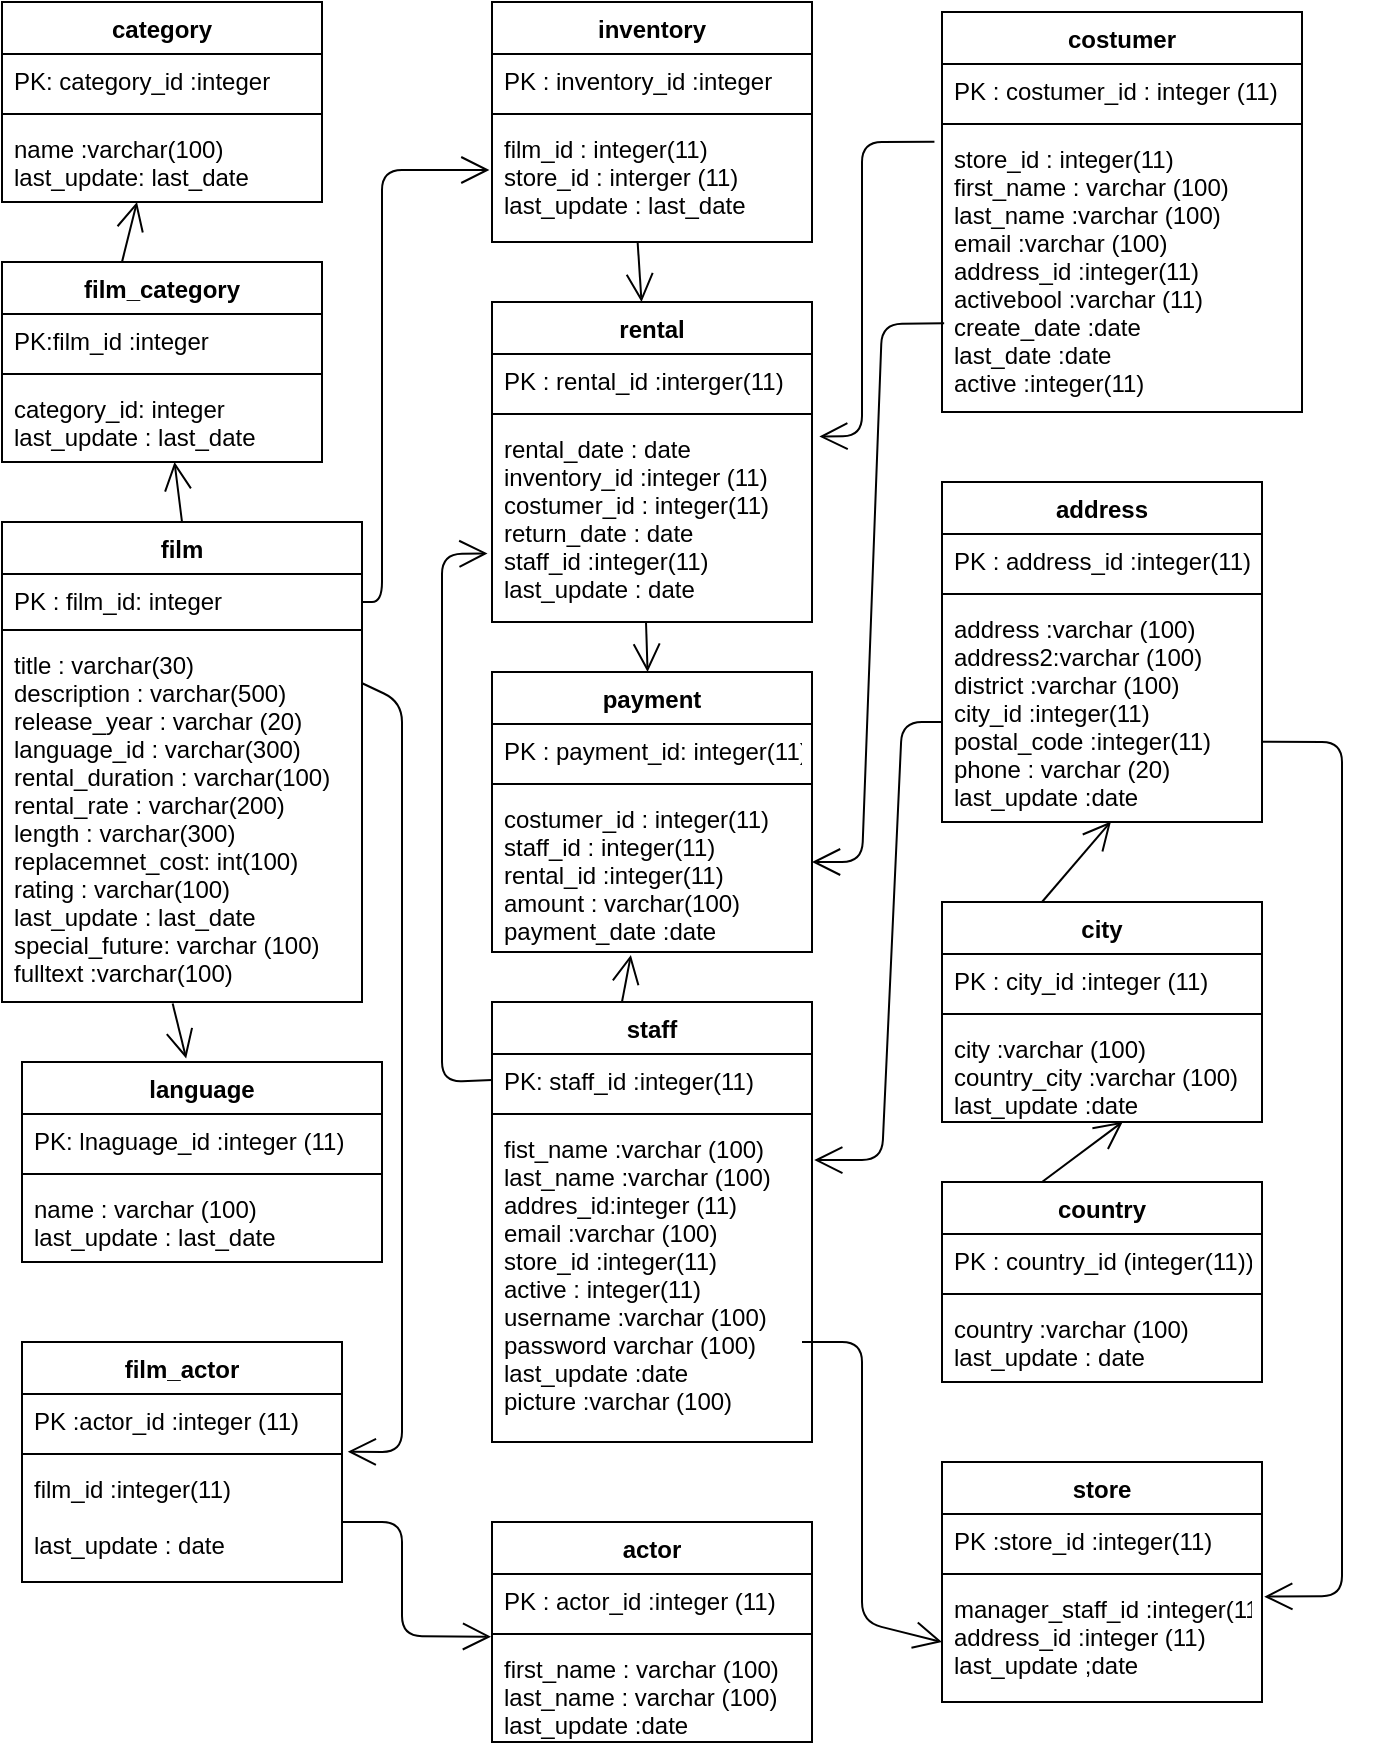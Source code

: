 <mxfile version="13.9.2" type="device"><diagram id="o5jCzAkS23YKbQ7QtKgR" name="Page-1"><mxGraphModel dx="713" dy="381" grid="1" gridSize="10" guides="1" tooltips="1" connect="1" arrows="1" fold="1" page="1" pageScale="1" pageWidth="850" pageHeight="1100" math="0" shadow="0"><root><mxCell id="0"/><mxCell id="1" parent="0"/><mxCell id="HD-MMSQIwi6zwZcF85LL-1" value="film" style="swimlane;fontStyle=1;align=center;verticalAlign=top;childLayout=stackLayout;horizontal=1;startSize=26;horizontalStack=0;resizeParent=1;resizeParentMax=0;resizeLast=0;collapsible=1;marginBottom=0;strokeWidth=1;" vertex="1" parent="1"><mxGeometry x="20" y="270" width="180" height="240" as="geometry"><mxRectangle x="340" y="220" width="50" height="26" as="alternateBounds"/></mxGeometry></mxCell><mxCell id="HD-MMSQIwi6zwZcF85LL-2" value="PK : film_id: integer" style="text;strokeColor=none;fillColor=none;align=left;verticalAlign=top;spacingLeft=4;spacingRight=4;overflow=hidden;rotatable=0;points=[[0,0.5],[1,0.5]];portConstraint=eastwest;" vertex="1" parent="HD-MMSQIwi6zwZcF85LL-1"><mxGeometry y="26" width="180" height="24" as="geometry"/></mxCell><mxCell id="HD-MMSQIwi6zwZcF85LL-3" value="" style="line;strokeWidth=1;fillColor=none;align=left;verticalAlign=middle;spacingTop=-1;spacingLeft=3;spacingRight=3;rotatable=0;labelPosition=right;points=[];portConstraint=eastwest;" vertex="1" parent="HD-MMSQIwi6zwZcF85LL-1"><mxGeometry y="50" width="180" height="8" as="geometry"/></mxCell><mxCell id="HD-MMSQIwi6zwZcF85LL-4" value="title : varchar(30)&#xA;description : varchar(500)&#xA;release_year : varchar (20)&#xA;language_id : varchar(300)&#xA;rental_duration : varchar(100)&#xA;rental_rate : varchar(200)&#xA;length : varchar(300)&#xA;replacemnet_cost: int(100)&#xA;rating : varchar(100)&#xA;last_update : last_date&#xA;special_future: varchar (100)&#xA;fulltext :varchar(100)&#xA;&#xA;&#xA;" style="text;strokeColor=none;fillColor=none;align=left;verticalAlign=top;spacingLeft=4;spacingRight=4;overflow=hidden;rotatable=0;points=[[0,0.5],[1,0.5]];portConstraint=eastwest;" vertex="1" parent="HD-MMSQIwi6zwZcF85LL-1"><mxGeometry y="58" width="180" height="182" as="geometry"/></mxCell><mxCell id="HD-MMSQIwi6zwZcF85LL-11" value="film_category" style="swimlane;fontStyle=1;align=center;verticalAlign=top;childLayout=stackLayout;horizontal=1;startSize=26;horizontalStack=0;resizeParent=1;resizeParentMax=0;resizeLast=0;collapsible=1;marginBottom=0;strokeWidth=1;" vertex="1" parent="1"><mxGeometry x="20" y="140" width="160" height="100" as="geometry"/></mxCell><mxCell id="HD-MMSQIwi6zwZcF85LL-22" value="" style="endArrow=open;endFill=1;endSize=12;html=1;" edge="1" parent="HD-MMSQIwi6zwZcF85LL-11" target="HD-MMSQIwi6zwZcF85LL-15"><mxGeometry width="160" relative="1" as="geometry"><mxPoint x="60" as="sourcePoint"/><mxPoint x="220" as="targetPoint"/></mxGeometry></mxCell><mxCell id="HD-MMSQIwi6zwZcF85LL-12" value="PK:film_id :integer" style="text;strokeColor=none;fillColor=none;align=left;verticalAlign=top;spacingLeft=4;spacingRight=4;overflow=hidden;rotatable=0;points=[[0,0.5],[1,0.5]];portConstraint=eastwest;" vertex="1" parent="HD-MMSQIwi6zwZcF85LL-11"><mxGeometry y="26" width="160" height="26" as="geometry"/></mxCell><mxCell id="HD-MMSQIwi6zwZcF85LL-13" value="" style="line;strokeWidth=1;fillColor=none;align=left;verticalAlign=middle;spacingTop=-1;spacingLeft=3;spacingRight=3;rotatable=0;labelPosition=right;points=[];portConstraint=eastwest;" vertex="1" parent="HD-MMSQIwi6zwZcF85LL-11"><mxGeometry y="52" width="160" height="8" as="geometry"/></mxCell><mxCell id="HD-MMSQIwi6zwZcF85LL-14" value="category_id: integer&#xA;last_update : last_date&#xA;" style="text;strokeColor=none;fillColor=none;align=left;verticalAlign=top;spacingLeft=4;spacingRight=4;overflow=hidden;rotatable=0;points=[[0,0.5],[1,0.5]];portConstraint=eastwest;" vertex="1" parent="HD-MMSQIwi6zwZcF85LL-11"><mxGeometry y="60" width="160" height="40" as="geometry"/></mxCell><mxCell id="HD-MMSQIwi6zwZcF85LL-15" value="category" style="swimlane;fontStyle=1;align=center;verticalAlign=top;childLayout=stackLayout;horizontal=1;startSize=26;horizontalStack=0;resizeParent=1;resizeParentMax=0;resizeLast=0;collapsible=1;marginBottom=0;strokeWidth=1;" vertex="1" parent="1"><mxGeometry x="20" y="10" width="160" height="100" as="geometry"/></mxCell><mxCell id="HD-MMSQIwi6zwZcF85LL-16" value="PK: category_id :integer" style="text;strokeColor=none;fillColor=none;align=left;verticalAlign=top;spacingLeft=4;spacingRight=4;overflow=hidden;rotatable=0;points=[[0,0.5],[1,0.5]];portConstraint=eastwest;" vertex="1" parent="HD-MMSQIwi6zwZcF85LL-15"><mxGeometry y="26" width="160" height="26" as="geometry"/></mxCell><mxCell id="HD-MMSQIwi6zwZcF85LL-17" value="" style="line;strokeWidth=1;fillColor=none;align=left;verticalAlign=middle;spacingTop=-1;spacingLeft=3;spacingRight=3;rotatable=0;labelPosition=right;points=[];portConstraint=eastwest;" vertex="1" parent="HD-MMSQIwi6zwZcF85LL-15"><mxGeometry y="52" width="160" height="8" as="geometry"/></mxCell><mxCell id="HD-MMSQIwi6zwZcF85LL-18" value="name :varchar(100)&#xA;last_update: last_date&#xA;" style="text;strokeColor=none;fillColor=none;align=left;verticalAlign=top;spacingLeft=4;spacingRight=4;overflow=hidden;rotatable=0;points=[[0,0.5],[1,0.5]];portConstraint=eastwest;" vertex="1" parent="HD-MMSQIwi6zwZcF85LL-15"><mxGeometry y="60" width="160" height="40" as="geometry"/></mxCell><mxCell id="HD-MMSQIwi6zwZcF85LL-21" value="" style="endArrow=open;endFill=1;endSize=12;html=1;exitX=0.5;exitY=0;exitDx=0;exitDy=0;" edge="1" parent="1" source="HD-MMSQIwi6zwZcF85LL-1" target="HD-MMSQIwi6zwZcF85LL-11"><mxGeometry width="160" relative="1" as="geometry"><mxPoint x="210" y="260" as="sourcePoint"/><mxPoint x="370" y="260" as="targetPoint"/></mxGeometry></mxCell><mxCell id="HD-MMSQIwi6zwZcF85LL-23" value="language" style="swimlane;fontStyle=1;align=center;verticalAlign=top;childLayout=stackLayout;horizontal=1;startSize=26;horizontalStack=0;resizeParent=1;resizeParentMax=0;resizeLast=0;collapsible=1;marginBottom=0;strokeWidth=1;" vertex="1" parent="1"><mxGeometry x="30" y="540" width="180" height="100" as="geometry"/></mxCell><mxCell id="HD-MMSQIwi6zwZcF85LL-24" value="PK: lnaguage_id :integer (11)" style="text;strokeColor=none;fillColor=none;align=left;verticalAlign=top;spacingLeft=4;spacingRight=4;overflow=hidden;rotatable=0;points=[[0,0.5],[1,0.5]];portConstraint=eastwest;" vertex="1" parent="HD-MMSQIwi6zwZcF85LL-23"><mxGeometry y="26" width="180" height="26" as="geometry"/></mxCell><mxCell id="HD-MMSQIwi6zwZcF85LL-25" value="" style="line;strokeWidth=1;fillColor=none;align=left;verticalAlign=middle;spacingTop=-1;spacingLeft=3;spacingRight=3;rotatable=0;labelPosition=right;points=[];portConstraint=eastwest;" vertex="1" parent="HD-MMSQIwi6zwZcF85LL-23"><mxGeometry y="52" width="180" height="8" as="geometry"/></mxCell><mxCell id="HD-MMSQIwi6zwZcF85LL-26" value="name : varchar (100)&#xA;last_update : last_date&#xA;" style="text;strokeColor=none;fillColor=none;align=left;verticalAlign=top;spacingLeft=4;spacingRight=4;overflow=hidden;rotatable=0;points=[[0,0.5],[1,0.5]];portConstraint=eastwest;" vertex="1" parent="HD-MMSQIwi6zwZcF85LL-23"><mxGeometry y="60" width="180" height="40" as="geometry"/></mxCell><mxCell id="HD-MMSQIwi6zwZcF85LL-27" value="inventory" style="swimlane;fontStyle=1;align=center;verticalAlign=top;childLayout=stackLayout;horizontal=1;startSize=26;horizontalStack=0;resizeParent=1;resizeParentMax=0;resizeLast=0;collapsible=1;marginBottom=0;strokeWidth=1;" vertex="1" parent="1"><mxGeometry x="265" y="10" width="160" height="120" as="geometry"/></mxCell><mxCell id="HD-MMSQIwi6zwZcF85LL-28" value="PK : inventory_id :integer" style="text;strokeColor=none;fillColor=none;align=left;verticalAlign=top;spacingLeft=4;spacingRight=4;overflow=hidden;rotatable=0;points=[[0,0.5],[1,0.5]];portConstraint=eastwest;" vertex="1" parent="HD-MMSQIwi6zwZcF85LL-27"><mxGeometry y="26" width="160" height="26" as="geometry"/></mxCell><mxCell id="HD-MMSQIwi6zwZcF85LL-29" value="" style="line;strokeWidth=1;fillColor=none;align=left;verticalAlign=middle;spacingTop=-1;spacingLeft=3;spacingRight=3;rotatable=0;labelPosition=right;points=[];portConstraint=eastwest;" vertex="1" parent="HD-MMSQIwi6zwZcF85LL-27"><mxGeometry y="52" width="160" height="8" as="geometry"/></mxCell><mxCell id="HD-MMSQIwi6zwZcF85LL-30" value="film_id : integer(11)&#xA;store_id : interger (11)&#xA;last_update : last_date&#xA;" style="text;strokeColor=none;fillColor=none;align=left;verticalAlign=top;spacingLeft=4;spacingRight=4;overflow=hidden;rotatable=0;points=[[0,0.5],[1,0.5]];portConstraint=eastwest;" vertex="1" parent="HD-MMSQIwi6zwZcF85LL-27"><mxGeometry y="60" width="160" height="60" as="geometry"/></mxCell><mxCell id="HD-MMSQIwi6zwZcF85LL-31" value="rental" style="swimlane;fontStyle=1;align=center;verticalAlign=top;childLayout=stackLayout;horizontal=1;startSize=26;horizontalStack=0;resizeParent=1;resizeParentMax=0;resizeLast=0;collapsible=1;marginBottom=0;strokeWidth=1;" vertex="1" parent="1"><mxGeometry x="265" y="160" width="160" height="160" as="geometry"/></mxCell><mxCell id="HD-MMSQIwi6zwZcF85LL-32" value="PK : rental_id :interger(11)" style="text;strokeColor=none;fillColor=none;align=left;verticalAlign=top;spacingLeft=4;spacingRight=4;overflow=hidden;rotatable=0;points=[[0,0.5],[1,0.5]];portConstraint=eastwest;" vertex="1" parent="HD-MMSQIwi6zwZcF85LL-31"><mxGeometry y="26" width="160" height="26" as="geometry"/></mxCell><mxCell id="HD-MMSQIwi6zwZcF85LL-33" value="" style="line;strokeWidth=1;fillColor=none;align=left;verticalAlign=middle;spacingTop=-1;spacingLeft=3;spacingRight=3;rotatable=0;labelPosition=right;points=[];portConstraint=eastwest;" vertex="1" parent="HD-MMSQIwi6zwZcF85LL-31"><mxGeometry y="52" width="160" height="8" as="geometry"/></mxCell><mxCell id="HD-MMSQIwi6zwZcF85LL-34" value="rental_date : date&#xA;inventory_id :integer (11)&#xA;costumer_id : integer(11)&#xA;return_date : date&#xA;staff_id :integer(11)&#xA;last_update : date&#xA;&#xA;" style="text;strokeColor=none;fillColor=none;align=left;verticalAlign=top;spacingLeft=4;spacingRight=4;overflow=hidden;rotatable=0;points=[[0,0.5],[1,0.5]];portConstraint=eastwest;" vertex="1" parent="HD-MMSQIwi6zwZcF85LL-31"><mxGeometry y="60" width="160" height="100" as="geometry"/></mxCell><mxCell id="HD-MMSQIwi6zwZcF85LL-58" value="" style="endArrow=open;endFill=1;endSize=12;html=1;" edge="1" parent="HD-MMSQIwi6zwZcF85LL-31" target="HD-MMSQIwi6zwZcF85LL-35"><mxGeometry width="160" relative="1" as="geometry"><mxPoint x="77" y="160" as="sourcePoint"/><mxPoint x="235" y="150" as="targetPoint"/></mxGeometry></mxCell><mxCell id="HD-MMSQIwi6zwZcF85LL-35" value="payment" style="swimlane;fontStyle=1;align=center;verticalAlign=top;childLayout=stackLayout;horizontal=1;startSize=26;horizontalStack=0;resizeParent=1;resizeParentMax=0;resizeLast=0;collapsible=1;marginBottom=0;strokeWidth=1;" vertex="1" parent="1"><mxGeometry x="265" y="345" width="160" height="140" as="geometry"/></mxCell><mxCell id="HD-MMSQIwi6zwZcF85LL-36" value="PK : payment_id: integer(11)" style="text;strokeColor=none;fillColor=none;align=left;verticalAlign=top;spacingLeft=4;spacingRight=4;overflow=hidden;rotatable=0;points=[[0,0.5],[1,0.5]];portConstraint=eastwest;" vertex="1" parent="HD-MMSQIwi6zwZcF85LL-35"><mxGeometry y="26" width="160" height="26" as="geometry"/></mxCell><mxCell id="HD-MMSQIwi6zwZcF85LL-37" value="" style="line;strokeWidth=1;fillColor=none;align=left;verticalAlign=middle;spacingTop=-1;spacingLeft=3;spacingRight=3;rotatable=0;labelPosition=right;points=[];portConstraint=eastwest;" vertex="1" parent="HD-MMSQIwi6zwZcF85LL-35"><mxGeometry y="52" width="160" height="8" as="geometry"/></mxCell><mxCell id="HD-MMSQIwi6zwZcF85LL-38" value="costumer_id : integer(11)&#xA;staff_id : integer(11)&#xA;rental_id :integer(11)&#xA;amount : varchar(100)&#xA;payment_date :date&#xA;" style="text;strokeColor=none;fillColor=none;align=left;verticalAlign=top;spacingLeft=4;spacingRight=4;overflow=hidden;rotatable=0;points=[[0,0.5],[1,0.5]];portConstraint=eastwest;" vertex="1" parent="HD-MMSQIwi6zwZcF85LL-35"><mxGeometry y="60" width="160" height="80" as="geometry"/></mxCell><mxCell id="HD-MMSQIwi6zwZcF85LL-39" value="staff" style="swimlane;fontStyle=1;align=center;verticalAlign=top;childLayout=stackLayout;horizontal=1;startSize=26;horizontalStack=0;resizeParent=1;resizeParentMax=0;resizeLast=0;collapsible=1;marginBottom=0;strokeWidth=1;" vertex="1" parent="1"><mxGeometry x="265" y="510" width="160" height="220" as="geometry"/></mxCell><mxCell id="HD-MMSQIwi6zwZcF85LL-59" value="" style="endArrow=open;endFill=1;endSize=12;html=1;entryX=0.434;entryY=1.019;entryDx=0;entryDy=0;entryPerimeter=0;" edge="1" parent="HD-MMSQIwi6zwZcF85LL-39" target="HD-MMSQIwi6zwZcF85LL-38"><mxGeometry width="160" relative="1" as="geometry"><mxPoint x="65" as="sourcePoint"/><mxPoint x="225" as="targetPoint"/></mxGeometry></mxCell><mxCell id="HD-MMSQIwi6zwZcF85LL-40" value="PK: staff_id :integer(11)" style="text;strokeColor=none;fillColor=none;align=left;verticalAlign=top;spacingLeft=4;spacingRight=4;overflow=hidden;rotatable=0;points=[[0,0.5],[1,0.5]];portConstraint=eastwest;" vertex="1" parent="HD-MMSQIwi6zwZcF85LL-39"><mxGeometry y="26" width="160" height="26" as="geometry"/></mxCell><mxCell id="HD-MMSQIwi6zwZcF85LL-41" value="" style="line;strokeWidth=1;fillColor=none;align=left;verticalAlign=middle;spacingTop=-1;spacingLeft=3;spacingRight=3;rotatable=0;labelPosition=right;points=[];portConstraint=eastwest;" vertex="1" parent="HD-MMSQIwi6zwZcF85LL-39"><mxGeometry y="52" width="160" height="8" as="geometry"/></mxCell><mxCell id="HD-MMSQIwi6zwZcF85LL-42" value="fist_name :varchar (100)&#xA;last_name :varchar (100)&#xA;addres_id:integer (11)&#xA;email :varchar (100)&#xA;store_id :integer(11)&#xA;active : integer(11)&#xA;username :varchar (100)&#xA;password varchar (100)&#xA;last_update :date&#xA;picture :varchar (100)&#xA;" style="text;strokeColor=none;fillColor=none;align=left;verticalAlign=top;spacingLeft=4;spacingRight=4;overflow=hidden;rotatable=0;points=[[0,0.5],[1,0.5]];portConstraint=eastwest;" vertex="1" parent="HD-MMSQIwi6zwZcF85LL-39"><mxGeometry y="60" width="160" height="160" as="geometry"/></mxCell><mxCell id="HD-MMSQIwi6zwZcF85LL-85" value="" style="endArrow=open;endFill=1;endSize=12;html=1;entryX=0;entryY=0.5;entryDx=0;entryDy=0;" edge="1" parent="HD-MMSQIwi6zwZcF85LL-39" target="HD-MMSQIwi6zwZcF85LL-79"><mxGeometry width="160" relative="1" as="geometry"><mxPoint x="155" y="170" as="sourcePoint"/><mxPoint x="315" y="170" as="targetPoint"/><Array as="points"><mxPoint x="185" y="170"/><mxPoint x="185" y="310"/></Array></mxGeometry></mxCell><mxCell id="HD-MMSQIwi6zwZcF85LL-43" value="film_actor" style="swimlane;fontStyle=1;align=center;verticalAlign=top;childLayout=stackLayout;horizontal=1;startSize=26;horizontalStack=0;resizeParent=1;resizeParentMax=0;resizeLast=0;collapsible=1;marginBottom=0;strokeWidth=1;" vertex="1" parent="1"><mxGeometry x="30" y="680" width="160" height="120" as="geometry"/></mxCell><mxCell id="HD-MMSQIwi6zwZcF85LL-44" value="PK :actor_id :integer (11)" style="text;strokeColor=none;fillColor=none;align=left;verticalAlign=top;spacingLeft=4;spacingRight=4;overflow=hidden;rotatable=0;points=[[0,0.5],[1,0.5]];portConstraint=eastwest;" vertex="1" parent="HD-MMSQIwi6zwZcF85LL-43"><mxGeometry y="26" width="160" height="26" as="geometry"/></mxCell><mxCell id="HD-MMSQIwi6zwZcF85LL-45" value="" style="line;strokeWidth=1;fillColor=none;align=left;verticalAlign=middle;spacingTop=-1;spacingLeft=3;spacingRight=3;rotatable=0;labelPosition=right;points=[];portConstraint=eastwest;" vertex="1" parent="HD-MMSQIwi6zwZcF85LL-43"><mxGeometry y="52" width="160" height="8" as="geometry"/></mxCell><mxCell id="HD-MMSQIwi6zwZcF85LL-46" value="film_id :integer(11)&#xA;&#xA;last_update : date&#xA;" style="text;strokeColor=none;fillColor=none;align=left;verticalAlign=top;spacingLeft=4;spacingRight=4;overflow=hidden;rotatable=0;points=[[0,0.5],[1,0.5]];portConstraint=eastwest;" vertex="1" parent="HD-MMSQIwi6zwZcF85LL-43"><mxGeometry y="60" width="160" height="60" as="geometry"/></mxCell><mxCell id="HD-MMSQIwi6zwZcF85LL-47" value="actor" style="swimlane;fontStyle=1;align=center;verticalAlign=top;childLayout=stackLayout;horizontal=1;startSize=26;horizontalStack=0;resizeParent=1;resizeParentMax=0;resizeLast=0;collapsible=1;marginBottom=0;strokeWidth=1;" vertex="1" parent="1"><mxGeometry x="265" y="770" width="160" height="110" as="geometry"/></mxCell><mxCell id="HD-MMSQIwi6zwZcF85LL-48" value="PK : actor_id :integer (11)" style="text;strokeColor=none;fillColor=none;align=left;verticalAlign=top;spacingLeft=4;spacingRight=4;overflow=hidden;rotatable=0;points=[[0,0.5],[1,0.5]];portConstraint=eastwest;" vertex="1" parent="HD-MMSQIwi6zwZcF85LL-47"><mxGeometry y="26" width="160" height="26" as="geometry"/></mxCell><mxCell id="HD-MMSQIwi6zwZcF85LL-49" value="" style="line;strokeWidth=1;fillColor=none;align=left;verticalAlign=middle;spacingTop=-1;spacingLeft=3;spacingRight=3;rotatable=0;labelPosition=right;points=[];portConstraint=eastwest;" vertex="1" parent="HD-MMSQIwi6zwZcF85LL-47"><mxGeometry y="52" width="160" height="8" as="geometry"/></mxCell><mxCell id="HD-MMSQIwi6zwZcF85LL-50" value="first_name : varchar (100)&#xA;last_name : varchar (100)&#xA;last_update :date&#xA;" style="text;strokeColor=none;fillColor=none;align=left;verticalAlign=top;spacingLeft=4;spacingRight=4;overflow=hidden;rotatable=0;points=[[0,0.5],[1,0.5]];portConstraint=eastwest;" vertex="1" parent="HD-MMSQIwi6zwZcF85LL-47"><mxGeometry y="60" width="160" height="50" as="geometry"/></mxCell><mxCell id="HD-MMSQIwi6zwZcF85LL-51" value="" style="endArrow=open;endFill=1;endSize=12;html=1;entryX=0.456;entryY=-0.018;entryDx=0;entryDy=0;entryPerimeter=0;exitX=0.474;exitY=1.004;exitDx=0;exitDy=0;exitPerimeter=0;" edge="1" parent="1" source="HD-MMSQIwi6zwZcF85LL-4" target="HD-MMSQIwi6zwZcF85LL-23"><mxGeometry width="160" relative="1" as="geometry"><mxPoint x="100" y="500" as="sourcePoint"/><mxPoint x="260" y="500" as="targetPoint"/></mxGeometry></mxCell><mxCell id="HD-MMSQIwi6zwZcF85LL-52" value="" style="endArrow=open;endFill=1;endSize=12;html=1;exitX=1.002;exitY=0.125;exitDx=0;exitDy=0;exitPerimeter=0;entryX=1.018;entryY=1.109;entryDx=0;entryDy=0;entryPerimeter=0;" edge="1" parent="1" source="HD-MMSQIwi6zwZcF85LL-4" target="HD-MMSQIwi6zwZcF85LL-44"><mxGeometry width="160" relative="1" as="geometry"><mxPoint x="100" y="630" as="sourcePoint"/><mxPoint x="260" y="630" as="targetPoint"/><Array as="points"><mxPoint x="220" y="360"/><mxPoint x="220" y="735"/></Array></mxGeometry></mxCell><mxCell id="HD-MMSQIwi6zwZcF85LL-53" value="" style="endArrow=open;endFill=1;endSize=12;html=1;entryX=-0.003;entryY=-0.053;entryDx=0;entryDy=0;entryPerimeter=0;" edge="1" parent="1" target="HD-MMSQIwi6zwZcF85LL-50"><mxGeometry width="160" relative="1" as="geometry"><mxPoint x="190" y="770" as="sourcePoint"/><mxPoint x="350" y="770" as="targetPoint"/><Array as="points"><mxPoint x="220" y="770"/><mxPoint x="220" y="827"/></Array></mxGeometry></mxCell><mxCell id="HD-MMSQIwi6zwZcF85LL-54" value="" style="endArrow=open;endFill=1;endSize=12;html=1;entryX=-0.008;entryY=0.4;entryDx=0;entryDy=0;entryPerimeter=0;" edge="1" parent="1" target="HD-MMSQIwi6zwZcF85LL-30"><mxGeometry width="160" relative="1" as="geometry"><mxPoint x="200" y="310" as="sourcePoint"/><mxPoint x="360" y="310" as="targetPoint"/><Array as="points"><mxPoint x="210" y="310"/><mxPoint x="210" y="94"/></Array></mxGeometry></mxCell><mxCell id="HD-MMSQIwi6zwZcF85LL-55" value="" style="endArrow=open;endFill=1;endSize=12;html=1;entryX=-0.014;entryY=0.657;entryDx=0;entryDy=0;entryPerimeter=0;exitX=0;exitY=0.5;exitDx=0;exitDy=0;" edge="1" parent="1" source="HD-MMSQIwi6zwZcF85LL-40" target="HD-MMSQIwi6zwZcF85LL-34"><mxGeometry width="160" relative="1" as="geometry"><mxPoint x="260" y="550" as="sourcePoint"/><mxPoint x="420" y="550" as="targetPoint"/><Array as="points"><mxPoint x="240" y="550"/><mxPoint x="240" y="286"/></Array></mxGeometry></mxCell><mxCell id="HD-MMSQIwi6zwZcF85LL-57" value="" style="endArrow=open;endFill=1;endSize=12;html=1;exitX=0.455;exitY=0.997;exitDx=0;exitDy=0;exitPerimeter=0;" edge="1" parent="1" source="HD-MMSQIwi6zwZcF85LL-30" target="HD-MMSQIwi6zwZcF85LL-31"><mxGeometry width="160" relative="1" as="geometry"><mxPoint x="280" y="250" as="sourcePoint"/><mxPoint x="440" y="250" as="targetPoint"/></mxGeometry></mxCell><mxCell id="HD-MMSQIwi6zwZcF85LL-60" value="costumer" style="swimlane;fontStyle=1;align=center;verticalAlign=top;childLayout=stackLayout;horizontal=1;startSize=26;horizontalStack=0;resizeParent=1;resizeParentMax=0;resizeLast=0;collapsible=1;marginBottom=0;strokeWidth=1;" vertex="1" parent="1"><mxGeometry x="490" y="15" width="180" height="200" as="geometry"/></mxCell><mxCell id="HD-MMSQIwi6zwZcF85LL-61" value="PK : costumer_id : integer (11)" style="text;strokeColor=none;fillColor=none;align=left;verticalAlign=top;spacingLeft=4;spacingRight=4;overflow=hidden;rotatable=0;points=[[0,0.5],[1,0.5]];portConstraint=eastwest;" vertex="1" parent="HD-MMSQIwi6zwZcF85LL-60"><mxGeometry y="26" width="180" height="26" as="geometry"/></mxCell><mxCell id="HD-MMSQIwi6zwZcF85LL-62" value="" style="line;strokeWidth=1;fillColor=none;align=left;verticalAlign=middle;spacingTop=-1;spacingLeft=3;spacingRight=3;rotatable=0;labelPosition=right;points=[];portConstraint=eastwest;" vertex="1" parent="HD-MMSQIwi6zwZcF85LL-60"><mxGeometry y="52" width="180" height="8" as="geometry"/></mxCell><mxCell id="HD-MMSQIwi6zwZcF85LL-63" value="store_id : integer(11)&#xA;first_name : varchar (100)&#xA;last_name :varchar (100)&#xA;email :varchar (100)&#xA;address_id :integer(11)&#xA;activebool :varchar (11)&#xA;create_date :date&#xA;last_date :date&#xA;active :integer(11)&#xA;" style="text;strokeColor=none;fillColor=none;align=left;verticalAlign=top;spacingLeft=4;spacingRight=4;overflow=hidden;rotatable=0;points=[[0,0.5],[1,0.5]];portConstraint=eastwest;" vertex="1" parent="HD-MMSQIwi6zwZcF85LL-60"><mxGeometry y="60" width="180" height="140" as="geometry"/></mxCell><mxCell id="HD-MMSQIwi6zwZcF85LL-64" value="address" style="swimlane;fontStyle=1;align=center;verticalAlign=top;childLayout=stackLayout;horizontal=1;startSize=26;horizontalStack=0;resizeParent=1;resizeParentMax=0;resizeLast=0;collapsible=1;marginBottom=0;strokeWidth=1;" vertex="1" parent="1"><mxGeometry x="490" y="250" width="160" height="170" as="geometry"/></mxCell><mxCell id="HD-MMSQIwi6zwZcF85LL-65" value="PK : address_id :integer(11)" style="text;strokeColor=none;fillColor=none;align=left;verticalAlign=top;spacingLeft=4;spacingRight=4;overflow=hidden;rotatable=0;points=[[0,0.5],[1,0.5]];portConstraint=eastwest;" vertex="1" parent="HD-MMSQIwi6zwZcF85LL-64"><mxGeometry y="26" width="160" height="26" as="geometry"/></mxCell><mxCell id="HD-MMSQIwi6zwZcF85LL-66" value="" style="line;strokeWidth=1;fillColor=none;align=left;verticalAlign=middle;spacingTop=-1;spacingLeft=3;spacingRight=3;rotatable=0;labelPosition=right;points=[];portConstraint=eastwest;" vertex="1" parent="HD-MMSQIwi6zwZcF85LL-64"><mxGeometry y="52" width="160" height="8" as="geometry"/></mxCell><mxCell id="HD-MMSQIwi6zwZcF85LL-67" value="address :varchar (100)&#xA;address2:varchar (100)&#xA;district :varchar (100)&#xA;city_id :integer(11)&#xA;postal_code :integer(11)&#xA;phone : varchar (20)&#xA;last_update :date&#xA;" style="text;strokeColor=none;fillColor=none;align=left;verticalAlign=top;spacingLeft=4;spacingRight=4;overflow=hidden;rotatable=0;points=[[0,0.5],[1,0.5]];portConstraint=eastwest;" vertex="1" parent="HD-MMSQIwi6zwZcF85LL-64"><mxGeometry y="60" width="160" height="110" as="geometry"/></mxCell><mxCell id="HD-MMSQIwi6zwZcF85LL-82" value="" style="endArrow=open;endFill=1;endSize=12;html=1;entryX=1.007;entryY=0.119;entryDx=0;entryDy=0;entryPerimeter=0;" edge="1" parent="HD-MMSQIwi6zwZcF85LL-64" target="HD-MMSQIwi6zwZcF85LL-42"><mxGeometry width="160" relative="1" as="geometry"><mxPoint y="120" as="sourcePoint"/><mxPoint x="160" y="120" as="targetPoint"/><Array as="points"><mxPoint x="-20" y="120"/><mxPoint x="-30" y="339"/></Array></mxGeometry></mxCell><mxCell id="HD-MMSQIwi6zwZcF85LL-68" value="city" style="swimlane;fontStyle=1;align=center;verticalAlign=top;childLayout=stackLayout;horizontal=1;startSize=26;horizontalStack=0;resizeParent=1;resizeParentMax=0;resizeLast=0;collapsible=1;marginBottom=0;strokeWidth=1;" vertex="1" parent="1"><mxGeometry x="490" y="460" width="160" height="110" as="geometry"/></mxCell><mxCell id="HD-MMSQIwi6zwZcF85LL-87" value="" style="endArrow=open;endFill=1;endSize=12;html=1;entryX=0.528;entryY=0.998;entryDx=0;entryDy=0;entryPerimeter=0;" edge="1" parent="HD-MMSQIwi6zwZcF85LL-68" target="HD-MMSQIwi6zwZcF85LL-67"><mxGeometry width="160" relative="1" as="geometry"><mxPoint x="50" as="sourcePoint"/><mxPoint x="210" as="targetPoint"/></mxGeometry></mxCell><mxCell id="HD-MMSQIwi6zwZcF85LL-69" value="PK : city_id :integer (11)" style="text;strokeColor=none;fillColor=none;align=left;verticalAlign=top;spacingLeft=4;spacingRight=4;overflow=hidden;rotatable=0;points=[[0,0.5],[1,0.5]];portConstraint=eastwest;" vertex="1" parent="HD-MMSQIwi6zwZcF85LL-68"><mxGeometry y="26" width="160" height="26" as="geometry"/></mxCell><mxCell id="HD-MMSQIwi6zwZcF85LL-70" value="" style="line;strokeWidth=1;fillColor=none;align=left;verticalAlign=middle;spacingTop=-1;spacingLeft=3;spacingRight=3;rotatable=0;labelPosition=right;points=[];portConstraint=eastwest;" vertex="1" parent="HD-MMSQIwi6zwZcF85LL-68"><mxGeometry y="52" width="160" height="8" as="geometry"/></mxCell><mxCell id="HD-MMSQIwi6zwZcF85LL-71" value="city :varchar (100)&#xA;country_city :varchar (100)&#xA;last_update :date&#xA;" style="text;strokeColor=none;fillColor=none;align=left;verticalAlign=top;spacingLeft=4;spacingRight=4;overflow=hidden;rotatable=0;points=[[0,0.5],[1,0.5]];portConstraint=eastwest;" vertex="1" parent="HD-MMSQIwi6zwZcF85LL-68"><mxGeometry y="60" width="160" height="50" as="geometry"/></mxCell><mxCell id="HD-MMSQIwi6zwZcF85LL-72" value="country" style="swimlane;fontStyle=1;align=center;verticalAlign=top;childLayout=stackLayout;horizontal=1;startSize=26;horizontalStack=0;resizeParent=1;resizeParentMax=0;resizeLast=0;collapsible=1;marginBottom=0;strokeWidth=1;" vertex="1" parent="1"><mxGeometry x="490" y="600" width="160" height="100" as="geometry"/></mxCell><mxCell id="HD-MMSQIwi6zwZcF85LL-86" value="" style="endArrow=open;endFill=1;endSize=12;html=1;entryX=0.565;entryY=0.997;entryDx=0;entryDy=0;entryPerimeter=0;" edge="1" parent="HD-MMSQIwi6zwZcF85LL-72" target="HD-MMSQIwi6zwZcF85LL-71"><mxGeometry width="160" relative="1" as="geometry"><mxPoint x="50" as="sourcePoint"/><mxPoint x="210" as="targetPoint"/></mxGeometry></mxCell><mxCell id="HD-MMSQIwi6zwZcF85LL-73" value="PK : country_id (integer(11))" style="text;strokeColor=none;fillColor=none;align=left;verticalAlign=top;spacingLeft=4;spacingRight=4;overflow=hidden;rotatable=0;points=[[0,0.5],[1,0.5]];portConstraint=eastwest;" vertex="1" parent="HD-MMSQIwi6zwZcF85LL-72"><mxGeometry y="26" width="160" height="26" as="geometry"/></mxCell><mxCell id="HD-MMSQIwi6zwZcF85LL-74" value="" style="line;strokeWidth=1;fillColor=none;align=left;verticalAlign=middle;spacingTop=-1;spacingLeft=3;spacingRight=3;rotatable=0;labelPosition=right;points=[];portConstraint=eastwest;" vertex="1" parent="HD-MMSQIwi6zwZcF85LL-72"><mxGeometry y="52" width="160" height="8" as="geometry"/></mxCell><mxCell id="HD-MMSQIwi6zwZcF85LL-75" value="country :varchar (100)&#xA;last_update : date" style="text;strokeColor=none;fillColor=none;align=left;verticalAlign=top;spacingLeft=4;spacingRight=4;overflow=hidden;rotatable=0;points=[[0,0.5],[1,0.5]];portConstraint=eastwest;" vertex="1" parent="HD-MMSQIwi6zwZcF85LL-72"><mxGeometry y="60" width="160" height="40" as="geometry"/></mxCell><mxCell id="HD-MMSQIwi6zwZcF85LL-76" value="store" style="swimlane;fontStyle=1;align=center;verticalAlign=top;childLayout=stackLayout;horizontal=1;startSize=26;horizontalStack=0;resizeParent=1;resizeParentMax=0;resizeLast=0;collapsible=1;marginBottom=0;strokeWidth=1;" vertex="1" parent="1"><mxGeometry x="490" y="740" width="160" height="120" as="geometry"/></mxCell><mxCell id="HD-MMSQIwi6zwZcF85LL-77" value="PK :store_id :integer(11)" style="text;strokeColor=none;fillColor=none;align=left;verticalAlign=top;spacingLeft=4;spacingRight=4;overflow=hidden;rotatable=0;points=[[0,0.5],[1,0.5]];portConstraint=eastwest;" vertex="1" parent="HD-MMSQIwi6zwZcF85LL-76"><mxGeometry y="26" width="160" height="26" as="geometry"/></mxCell><mxCell id="HD-MMSQIwi6zwZcF85LL-78" value="" style="line;strokeWidth=1;fillColor=none;align=left;verticalAlign=middle;spacingTop=-1;spacingLeft=3;spacingRight=3;rotatable=0;labelPosition=right;points=[];portConstraint=eastwest;" vertex="1" parent="HD-MMSQIwi6zwZcF85LL-76"><mxGeometry y="52" width="160" height="8" as="geometry"/></mxCell><mxCell id="HD-MMSQIwi6zwZcF85LL-79" value="manager_staff_id :integer(11)&#xA;address_id :integer (11)&#xA;last_update ;date&#xA;" style="text;strokeColor=none;fillColor=none;align=left;verticalAlign=top;spacingLeft=4;spacingRight=4;overflow=hidden;rotatable=0;points=[[0,0.5],[1,0.5]];portConstraint=eastwest;" vertex="1" parent="HD-MMSQIwi6zwZcF85LL-76"><mxGeometry y="60" width="160" height="60" as="geometry"/></mxCell><mxCell id="HD-MMSQIwi6zwZcF85LL-81" value="" style="endArrow=open;endFill=1;endSize=12;html=1;entryX=1.023;entryY=0.073;entryDx=0;entryDy=0;entryPerimeter=0;exitX=-0.021;exitY=0.035;exitDx=0;exitDy=0;exitPerimeter=0;" edge="1" parent="1" source="HD-MMSQIwi6zwZcF85LL-63" target="HD-MMSQIwi6zwZcF85LL-34"><mxGeometry width="160" relative="1" as="geometry"><mxPoint x="440" y="80" as="sourcePoint"/><mxPoint x="650" y="90" as="targetPoint"/><Array as="points"><mxPoint x="450" y="80"/><mxPoint x="450" y="227"/></Array></mxGeometry></mxCell><mxCell id="HD-MMSQIwi6zwZcF85LL-83" value="" style="endArrow=open;endFill=1;endSize=12;html=1;exitX=0.006;exitY=0.683;exitDx=0;exitDy=0;exitPerimeter=0;" edge="1" parent="1" source="HD-MMSQIwi6zwZcF85LL-63"><mxGeometry width="160" relative="1" as="geometry"><mxPoint x="485" y="170" as="sourcePoint"/><mxPoint x="425" y="440" as="targetPoint"/><Array as="points"><mxPoint x="460" y="171"/><mxPoint x="450" y="440"/></Array></mxGeometry></mxCell><mxCell id="HD-MMSQIwi6zwZcF85LL-84" value="" style="endArrow=open;endFill=1;endSize=12;html=1;entryX=1.007;entryY=0.122;entryDx=0;entryDy=0;entryPerimeter=0;exitX=0.997;exitY=0.635;exitDx=0;exitDy=0;exitPerimeter=0;" edge="1" parent="1" source="HD-MMSQIwi6zwZcF85LL-67" target="HD-MMSQIwi6zwZcF85LL-79"><mxGeometry width="160" relative="1" as="geometry"><mxPoint x="640" y="360" as="sourcePoint"/><mxPoint x="700" y="670" as="targetPoint"/><Array as="points"><mxPoint x="690" y="380"/><mxPoint x="690" y="807"/></Array></mxGeometry></mxCell></root></mxGraphModel></diagram></mxfile>